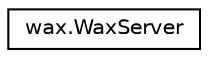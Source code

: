 digraph "Graphical Class Hierarchy"
{
  edge [fontname="Helvetica",fontsize="10",labelfontname="Helvetica",labelfontsize="10"];
  node [fontname="Helvetica",fontsize="10",shape=record];
  rankdir="LR";
  Node1 [label="wax.WaxServer",height=0.2,width=0.4,color="black", fillcolor="white", style="filled",URL="$classwax_1_1WaxServer.html"];
}

